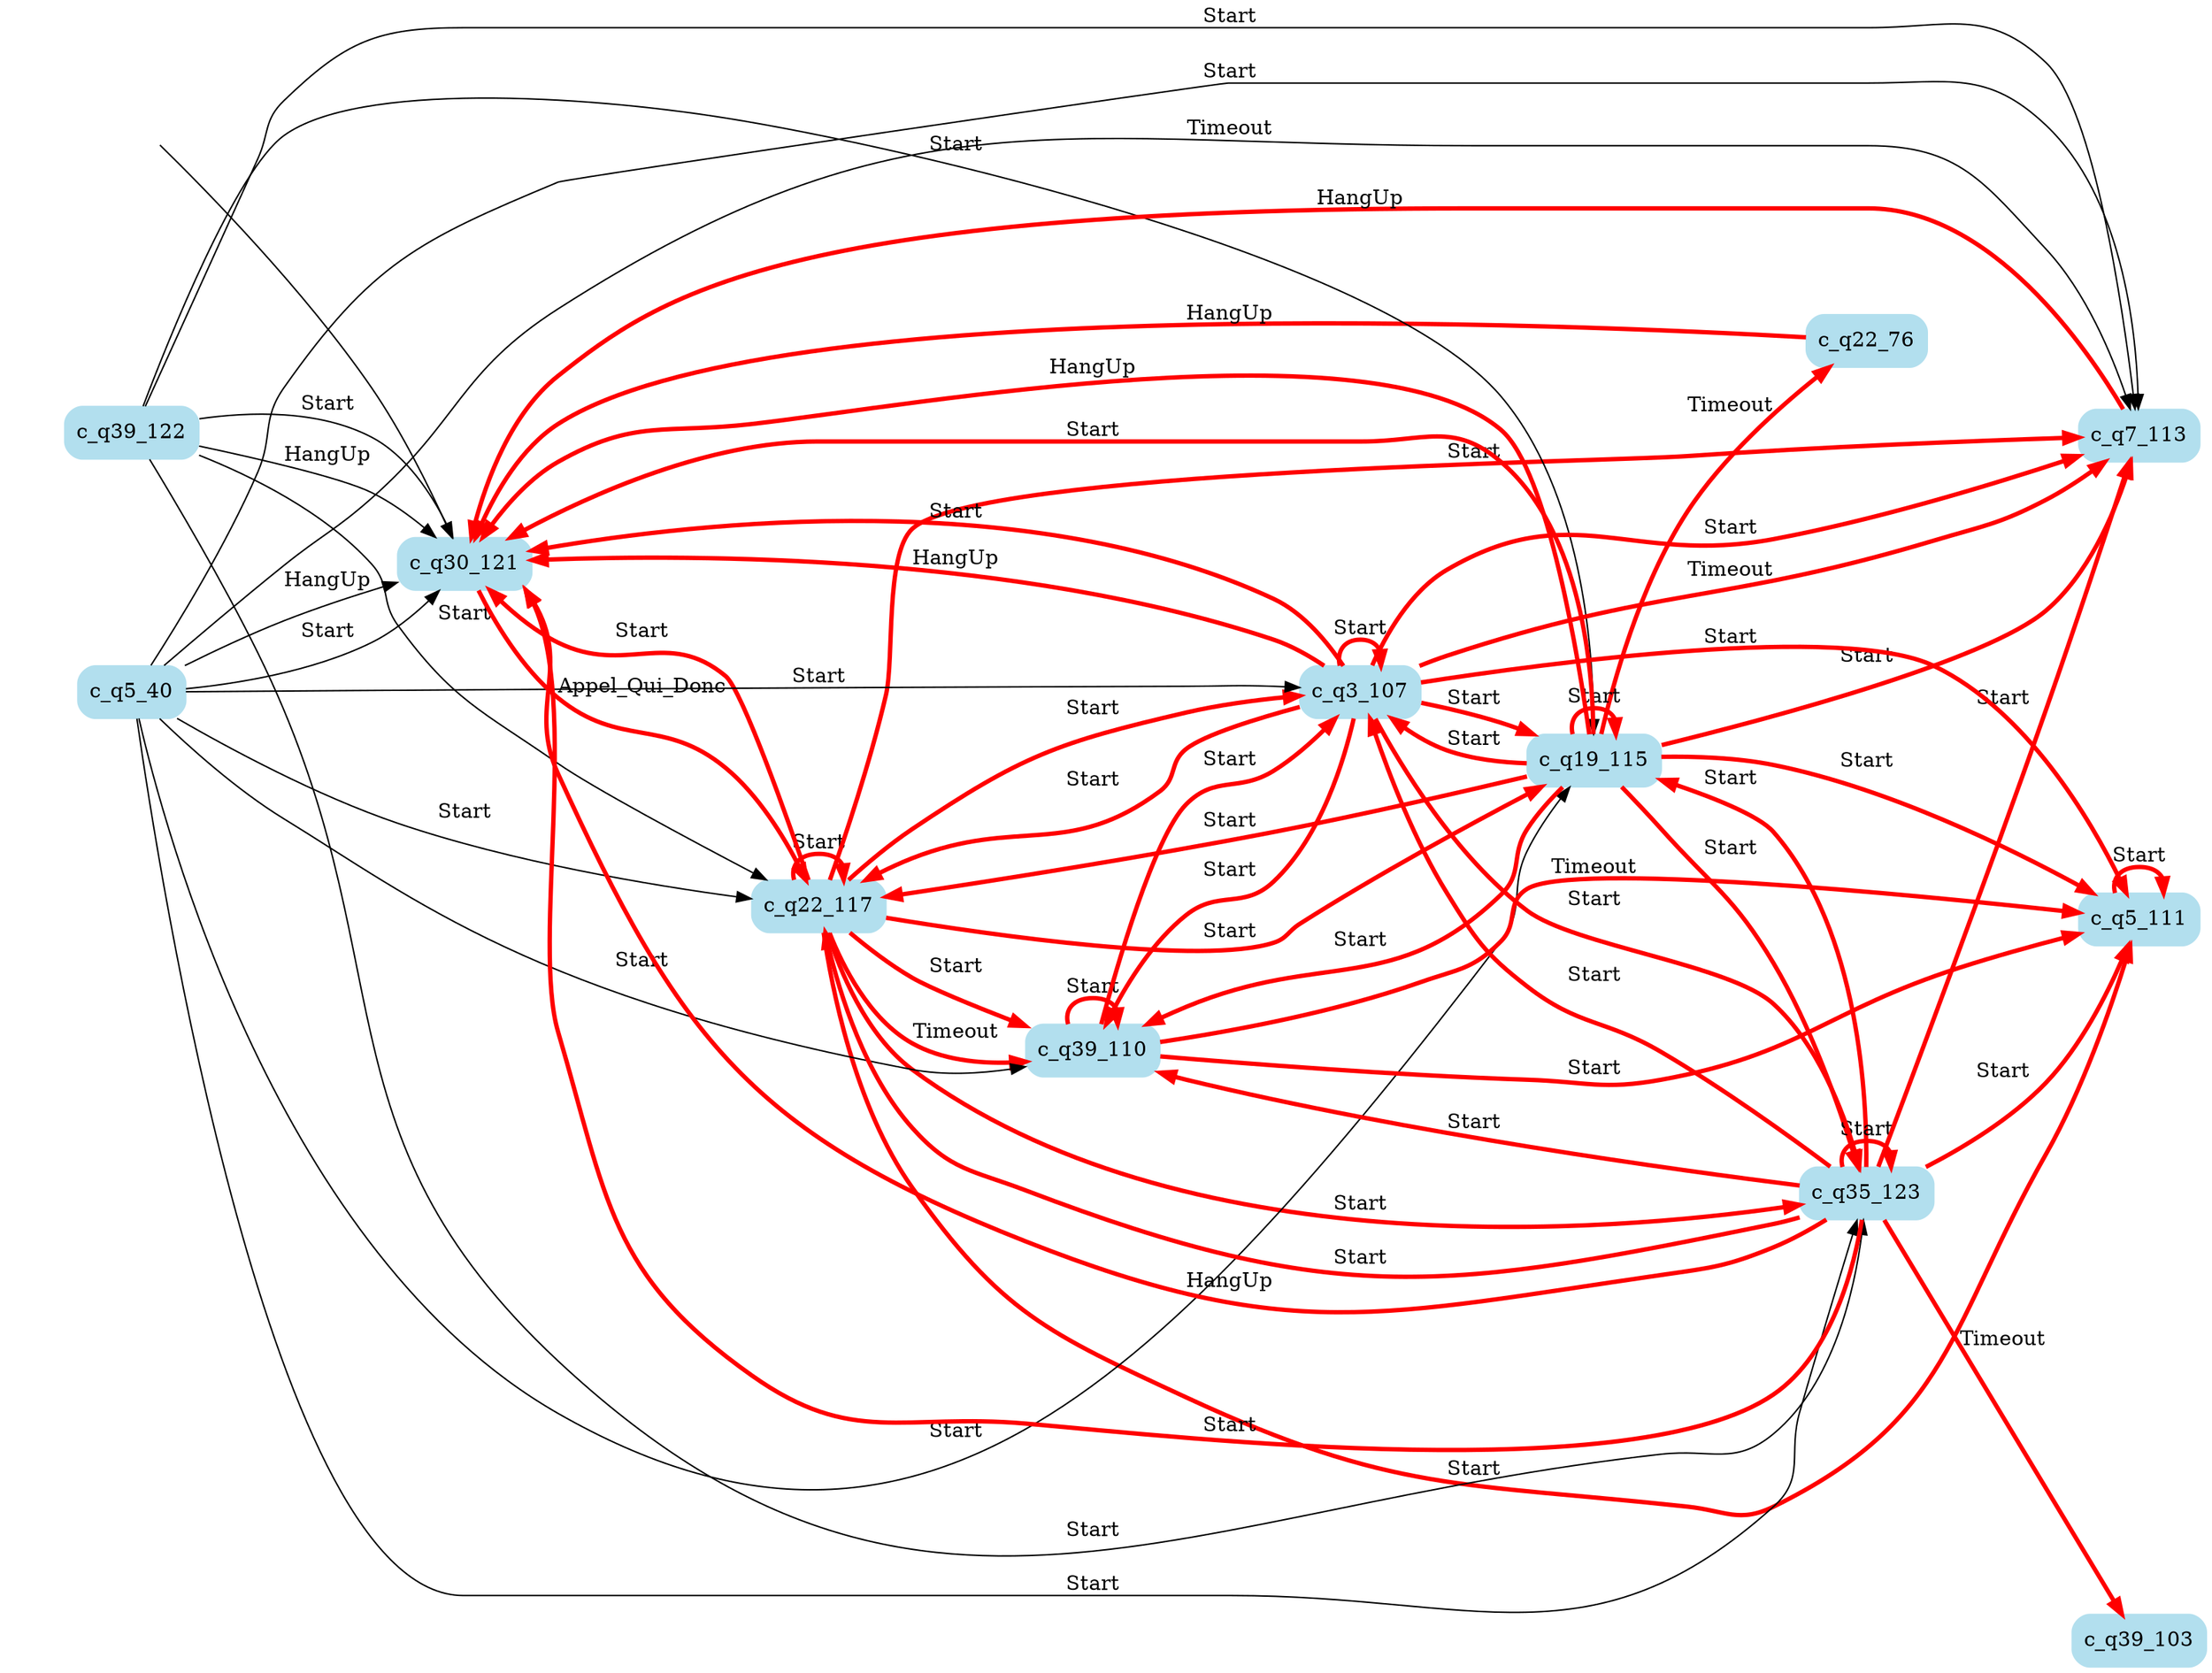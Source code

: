 digraph G {

	rankdir = LR;

	start_c_q30_121[style=invisible];

	node[shape=box, style="rounded, filled", color=lightblue2];

	c_q22_117[label="c_q22_117"];
	c_q5_40[label="c_q5_40"];
	c_q22_76[label="c_q22_76"];
	c_q39_103[label="c_q39_103"];
	c_q39_110[label="c_q39_110"];
	c_q39_122[label="c_q39_122"];
	c_q19_115[label="c_q19_115"];
	c_q35_123[label="c_q35_123"];
	c_q5_111[label="c_q5_111"];
	c_q7_113[label="c_q7_113"];
	c_q30_121[label="c_q30_121"];
	c_q3_107[label="c_q3_107"];

	start_c_q30_121 -> c_q30_121;
	c_q30_121 -> c_q22_117[label="Appel_Qui_Donc", penwidth=3, color=red];
	c_q3_107 -> c_q3_107[label="Start", penwidth=3, color=red];
	c_q3_107 -> c_q5_111[label="Start", penwidth=3, color=red];
	c_q3_107 -> c_q7_113[label="Start", penwidth=3, color=red];
	c_q3_107 -> c_q7_113[label="Timeout", penwidth=3, color=red];
	c_q3_107 -> c_q19_115[label="Start", penwidth=3, color=red];
	c_q3_107 -> c_q22_117[label="Start", penwidth=3, color=red];
	c_q3_107 -> c_q30_121[label="Start", penwidth=3, color=red];
	c_q3_107 -> c_q30_121[label="HangUp", penwidth=3, color=red];
	c_q3_107 -> c_q35_123[label="Start", penwidth=3, color=red];
	c_q3_107 -> c_q39_110[label="Start", penwidth=3, color=red];
	c_q5_111 -> c_q5_111[label="Start", penwidth=3, color=red];
	c_q5_40 -> c_q3_107[label="Start"];
	c_q5_40 -> c_q7_113[label="Start"];
	c_q5_40 -> c_q7_113[label="Timeout"];
	c_q5_40 -> c_q19_115[label="Start"];
	c_q5_40 -> c_q22_117[label="Start"];
	c_q5_40 -> c_q30_121[label="Start"];
	c_q5_40 -> c_q30_121[label="HangUp"];
	c_q5_40 -> c_q35_123[label="Start"];
	c_q5_40 -> c_q39_110[label="Start"];
	c_q7_113 -> c_q30_121[label="HangUp", penwidth=3, color=red];
	c_q19_115 -> c_q19_115[label="Start", penwidth=3, color=red];
	c_q19_115 -> c_q3_107[label="Start", penwidth=3, color=red];
	c_q19_115 -> c_q5_111[label="Start", penwidth=3, color=red];
	c_q19_115 -> c_q7_113[label="Start", penwidth=3, color=red];
	c_q19_115 -> c_q22_117[label="Start", penwidth=3, color=red];
	c_q19_115 -> c_q22_76[label="Timeout", penwidth=3, color=red];
	c_q19_115 -> c_q30_121[label="Start", penwidth=3, color=red];
	c_q19_115 -> c_q30_121[label="HangUp", penwidth=3, color=red];
	c_q19_115 -> c_q35_123[label="Start", penwidth=3, color=red];
	c_q19_115 -> c_q39_110[label="Start", penwidth=3, color=red];
	c_q22_117 -> c_q22_117[label="Start", penwidth=3, color=red];
	c_q22_117 -> c_q3_107[label="Start", penwidth=3, color=red];
	c_q22_117 -> c_q5_111[label="Start", penwidth=3, color=red];
	c_q22_117 -> c_q7_113[label="Start", penwidth=3, color=red];
	c_q22_117 -> c_q19_115[label="Start", penwidth=3, color=red];
	c_q22_117 -> c_q30_121[label="Start", penwidth=3, color=red];
	c_q22_76 -> c_q30_121[label="HangUp", penwidth=3, color=red];
	c_q22_117 -> c_q35_123[label="Start", penwidth=3, color=red];
	c_q22_117 -> c_q39_110[label="Start", penwidth=3, color=red];
	c_q22_117 -> c_q39_110[label="Timeout", penwidth=3, color=red];
	c_q35_123 -> c_q35_123[label="Start", penwidth=3, color=red];
	c_q35_123 -> c_q3_107[label="Start", penwidth=3, color=red];
	c_q35_123 -> c_q5_111[label="Start", penwidth=3, color=red];
	c_q35_123 -> c_q7_113[label="Start", penwidth=3, color=red];
	c_q35_123 -> c_q19_115[label="Start", penwidth=3, color=red];
	c_q35_123 -> c_q22_117[label="Start", penwidth=3, color=red];
	c_q35_123 -> c_q30_121[label="Start", penwidth=3, color=red];
	c_q35_123 -> c_q30_121[label="HangUp", penwidth=3, color=red];
	c_q35_123 -> c_q39_110[label="Start", penwidth=3, color=red];
	c_q35_123 -> c_q39_103[label="Timeout", penwidth=3, color=red];
	c_q39_110 -> c_q39_110[label="Start", penwidth=3, color=red];
	c_q39_110 -> c_q3_107[label="Start", penwidth=3, color=red];
	c_q39_110 -> c_q5_111[label="Start", penwidth=3, color=red];
	c_q39_110 -> c_q5_111[label="Timeout", penwidth=3, color=red];
	c_q39_122 -> c_q7_113[label="Start"];
	c_q39_122 -> c_q19_115[label="Start"];
	c_q39_122 -> c_q22_117[label="Start"];
	c_q39_122 -> c_q30_121[label="Start"];
	c_q39_122 -> c_q30_121[label="HangUp"];
	c_q39_122 -> c_q35_123[label="Start"];

}